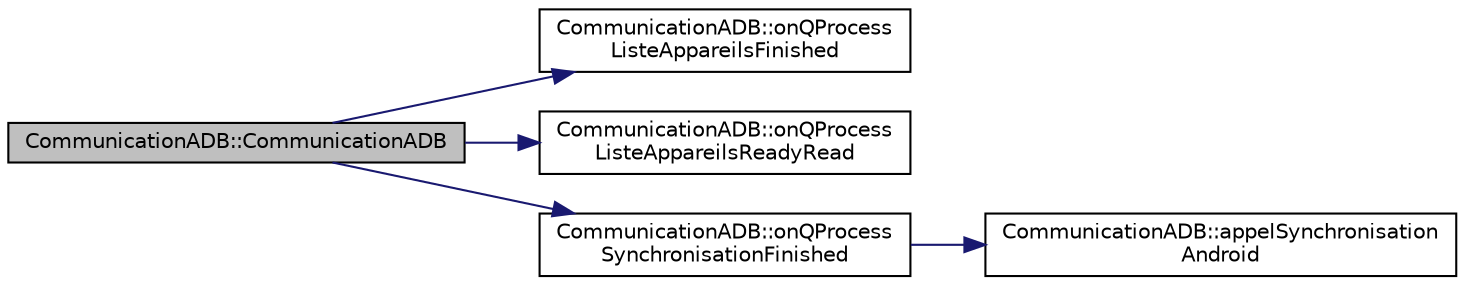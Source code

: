 digraph "CommunicationADB::CommunicationADB"
{
 // LATEX_PDF_SIZE
  edge [fontname="Helvetica",fontsize="10",labelfontname="Helvetica",labelfontsize="10"];
  node [fontname="Helvetica",fontsize="10",shape=record];
  rankdir="LR";
  Node1 [label="CommunicationADB::CommunicationADB",height=0.2,width=0.4,color="black", fillcolor="grey75", style="filled", fontcolor="black",tooltip="CommunicationADB::CommunicationADB Constructeur de la classe Communication ADB. Ce constructeur s'occ..."];
  Node1 -> Node2 [color="midnightblue",fontsize="10",style="solid",fontname="Helvetica"];
  Node2 [label="CommunicationADB::onQProcess\lListeAppareilsFinished",height=0.2,width=0.4,color="black", fillcolor="white", style="filled",URL="$class_communication_a_d_b.html#a82f4089d7327a0068764f2f1270a1743",tooltip="CommunicationADB::onQProcessListeAppareilsFinished Ce slot permet de terminer le QProcess de détectio..."];
  Node1 -> Node3 [color="midnightblue",fontsize="10",style="solid",fontname="Helvetica"];
  Node3 [label="CommunicationADB::onQProcess\lListeAppareilsReadyRead",height=0.2,width=0.4,color="black", fillcolor="white", style="filled",URL="$class_communication_a_d_b.html#ad9b5a0a2233fccf5b797f35f28b3dbbc",tooltip="CommunicationADB::onQProcessListeAppareilsReadyRead Ce slot permet de traiter le résultat de la détec..."];
  Node1 -> Node4 [color="midnightblue",fontsize="10",style="solid",fontname="Helvetica"];
  Node4 [label="CommunicationADB::onQProcess\lSynchronisationFinished",height=0.2,width=0.4,color="black", fillcolor="white", style="filled",URL="$class_communication_a_d_b.html#a6f020aa71c9c166221ed7b6a9d4e4ee0",tooltip="CommunicationADB::onQProcessSynchronisationFinished Ce slot permet de terminer le QProcess qui s'occu..."];
  Node4 -> Node5 [color="midnightblue",fontsize="10",style="solid",fontname="Helvetica"];
  Node5 [label="CommunicationADB::appelSynchronisation\lAndroid",height=0.2,width=0.4,color="black", fillcolor="white", style="filled",URL="$class_communication_a_d_b.html#af5b32b0047433c28d294955bdd48df2d",tooltip="CommunicationADB::appelSynchronisationAndroid Cette méthode d'appeler la classe \"Synchronisation\" du ..."];
}
